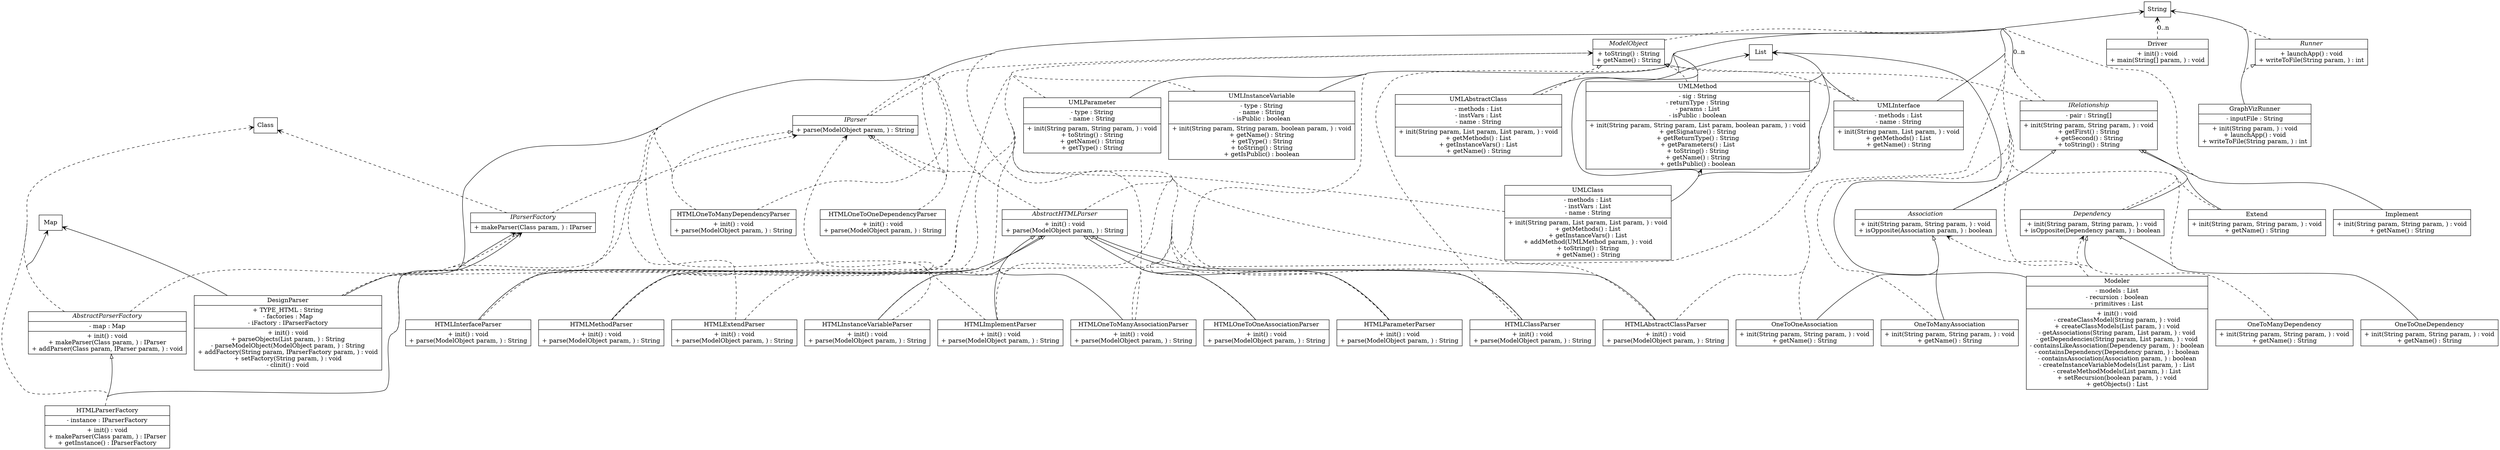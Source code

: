 digraph uml{rankdir=BT; concentrate=true;node[shape = box];DesignParser[shape = "record",label=<{ DesignParser|+ TYPE_HTML : String<br/>- factories : Map<br/>- iFactory : IParserFactory<br/>|+ init() : void<br/>+ parseObjects(List param, ) : String<br/>- parseModelObject(ModelObject param, ) : String<br/>+ addFactory(String param, IParserFactory param, ) : void<br/>+ setFactory(String param, ) : void<br/>- clinit() : void<br/>}>];DesignParser->String [arrowhead="vee"];DesignParser->Map [arrowhead="vee"];DesignParser->IParserFactory [arrowhead="vee"];DesignParser->List [arrowhead="vee",style="dashed"];DesignParser->ModelObject [arrowhead="vee",style="dashed"];DesignParser->IParserFactory [arrowhead="vee",style="dashed"];Driver[shape = "record",label=<{ Driver|+ init() : void<br/>+ main(String[] param, ) : void<br/>}>];Driver->String[] [arrowhead="vee",style="dashed",label="0..n"];Modeler[shape = "record",label=<{ Modeler|- models : List<br/>- recursion : boolean<br/>- primitives : List<br/>|+ init() : void<br/>- createClassModel(String param, ) : void<br/>+ createClassModels(List param, ) : void<br/>- getAssociations(String param, List param, ) : void<br/>- getDependencies(String param, List param, ) : void<br/>- containsLikeAssociation(Dependency param, ) : boolean<br/>- containsDependency(Dependency param, ) : boolean<br/>- containsAssociation(Association param, ) : boolean<br/>- createInstanceVariableModels(List param, ) : List<br/>- createMethodModels(List param, ) : List<br/>+ setRecursion(boolean param, ) : void<br/>+ getObjects() : List<br/>}>];Modeler->List [arrowhead="vee"];Modeler->List [arrowhead="vee"];Modeler->String [arrowhead="vee",style="dashed"];Modeler->List [arrowhead="vee",style="dashed"];Modeler->String [arrowhead="vee",style="dashed"];Modeler->List [arrowhead="vee",style="dashed"];Modeler->String [arrowhead="vee",style="dashed"];Modeler->List [arrowhead="vee",style="dashed"];Modeler->Dependency [arrowhead="vee",style="dashed"];Modeler->Dependency [arrowhead="vee",style="dashed"];Modeler->Association [arrowhead="vee",style="dashed"];Modeler->List [arrowhead="vee",style="dashed"];Modeler->List [arrowhead="vee",style="dashed"];Modeler->List [arrowhead="vee",style="dashed"];Modeler->List [arrowhead="vee",style="dashed"];Modeler->List [arrowhead="vee",style="dashed"];AbstractParserFactory->IParserFactory [arrowhead="onormal",style="dashed"];AbstractParserFactory[shape = "record",label=<{ <i>AbstractParserFactory</i>|- map : Map<br/>|+ init() : void<br/>+ makeParser(Class param, ) : IParser<br/>+ addParser(Class param, IParser param, ) : void<br/>}>];AbstractParserFactory->Map [arrowhead="vee"];AbstractParserFactory->IParser [arrowhead="vee",style="dashed"];AbstractParserFactory->Class [arrowhead="vee",style="dashed"];AbstractParserFactory->Class [arrowhead="vee",style="dashed"];AbstractParserFactory->IParser [arrowhead="vee",style="dashed"];HTMLParserFactory->AbstractParserFactory [arrowhead="onormal"];HTMLParserFactory[shape = "record",label=<{ HTMLParserFactory|- instance : IParserFactory<br/>|+ init() : void<br/>+ makeParser(Class param, ) : IParser<br/>+ getInstance() : IParserFactory<br/>}>];HTMLParserFactory->IParserFactory [arrowhead="vee"];HTMLParserFactory->IParser [arrowhead="vee",style="dashed"];HTMLParserFactory->Class [arrowhead="vee",style="dashed"];HTMLParserFactory->IParserFactory [arrowhead="vee",style="dashed"];IParserFactory[shape = "record",label=<{<i>IParserFactory</i>|+ makeParser(Class param, ) : IParser<br/>}>];IParserFactory->IParser [arrowhead="vee",style="dashed"];IParserFactory->Class [arrowhead="vee",style="dashed"];Association->IRelationship [arrowhead="onormal"];Association[shape = "record",label=<{ <i>Association</i>|+ init(String param, String param, ) : void<br/>+ isOpposite(Association param, ) : boolean<br/>}>];Association->String [arrowhead="vee",style="dashed"];Association->String [arrowhead="vee",style="dashed"];Dependency->IRelationship [arrowhead="onormal"];Dependency[shape = "record",label=<{ <i>Dependency</i>|+ init(String param, String param, ) : void<br/>+ isOpposite(Dependency param, ) : boolean<br/>}>];Dependency->String [arrowhead="vee",style="dashed"];Dependency->String [arrowhead="vee",style="dashed"];Extend->IRelationship [arrowhead="onormal"];Extend[shape = "record",label=<{ Extend|+ init(String param, String param, ) : void<br/>+ getName() : String<br/>}>];Extend->String [arrowhead="vee",style="dashed"];Extend->String [arrowhead="vee",style="dashed"];Extend->String [arrowhead="vee",style="dashed"];Implement->IRelationship [arrowhead="onormal"];Implement[shape = "record",label=<{ Implement|+ init(String param, String param, ) : void<br/>+ getName() : String<br/>}>];Implement->String [arrowhead="vee",style="dashed"];Implement->String [arrowhead="vee",style="dashed"];Implement->String [arrowhead="vee",style="dashed"];IRelationship->ModelObject [arrowhead="onormal",style="dashed"];IRelationship[shape = "record",label=<{ <i>IRelationship</i>|- pair : String[]<br/>|+ init(String param, String param, ) : void<br/>+ getFirst() : String<br/>+ getSecond() : String<br/>+ toString() : String<br/>}>];IRelationship->String[] [arrowhead="vee",label="0..n"];IRelationship->String [arrowhead="vee",style="dashed"];IRelationship->String [arrowhead="vee",style="dashed"];IRelationship->String [arrowhead="vee",style="dashed"];IRelationship->String [arrowhead="vee",style="dashed"];IRelationship->String [arrowhead="vee",style="dashed"];ModelObject[shape = "record",label=<{<i>ModelObject</i>|+ toString() : String<br/>+ getName() : String<br/>}>];ModelObject->String [arrowhead="vee",style="dashed"];ModelObject->String [arrowhead="vee",style="dashed"];OneToManyAssociation->Association [arrowhead="onormal"];OneToManyAssociation[shape = "record",label=<{ OneToManyAssociation|+ init(String param, String param, ) : void<br/>+ getName() : String<br/>}>];OneToManyAssociation->String [arrowhead="vee",style="dashed"];OneToManyAssociation->String [arrowhead="vee",style="dashed"];OneToManyAssociation->String [arrowhead="vee",style="dashed"];OneToManyDependency->Dependency [arrowhead="onormal"];OneToManyDependency[shape = "record",label=<{ OneToManyDependency|+ init(String param, String param, ) : void<br/>+ getName() : String<br/>}>];OneToManyDependency->String [arrowhead="vee",style="dashed"];OneToManyDependency->String [arrowhead="vee",style="dashed"];OneToManyDependency->String [arrowhead="vee",style="dashed"];OneToOneAssociation->Association [arrowhead="onormal"];OneToOneAssociation[shape = "record",label=<{ OneToOneAssociation|+ init(String param, String param, ) : void<br/>+ getName() : String<br/>}>];OneToOneAssociation->String [arrowhead="vee",style="dashed"];OneToOneAssociation->String [arrowhead="vee",style="dashed"];OneToOneAssociation->String [arrowhead="vee",style="dashed"];OneToOneDependency->Dependency [arrowhead="onormal"];OneToOneDependency[shape = "record",label=<{ OneToOneDependency|+ init(String param, String param, ) : void<br/>+ getName() : String<br/>}>];OneToOneDependency->String [arrowhead="vee",style="dashed"];OneToOneDependency->String [arrowhead="vee",style="dashed"];OneToOneDependency->String [arrowhead="vee",style="dashed"];UMLAbstractClass->ModelObject [arrowhead="onormal",style="dashed"];UMLAbstractClass[shape = "record",label=<{ UMLAbstractClass|- methods : List<br/>- instVars : List<br/>- name : String<br/>|+ init(String param, List param, List param, ) : void<br/>+ getMethods() : List<br/>+ getInstanceVars() : List<br/>+ getName() : String<br/>}>];UMLAbstractClass->List [arrowhead="vee"];UMLAbstractClass->List [arrowhead="vee"];UMLAbstractClass->String [arrowhead="vee"];UMLAbstractClass->String [arrowhead="vee",style="dashed"];UMLAbstractClass->List [arrowhead="vee",style="dashed"];UMLAbstractClass->List [arrowhead="vee",style="dashed"];UMLAbstractClass->List [arrowhead="vee",style="dashed"];UMLAbstractClass->List [arrowhead="vee",style="dashed"];UMLAbstractClass->String [arrowhead="vee",style="dashed"];UMLClass->ModelObject [arrowhead="onormal",style="dashed"];UMLClass[shape = "record",label=<{ UMLClass|- methods : List<br/>- instVars : List<br/>- name : String<br/>|+ init(String param, List param, List param, ) : void<br/>+ getMethods() : List<br/>+ getInstanceVars() : List<br/>+ addMethod(UMLMethod param, ) : void<br/>+ toString() : String<br/>+ getName() : String<br/>}>];UMLClass->List [arrowhead="vee"];UMLClass->List [arrowhead="vee"];UMLClass->String [arrowhead="vee"];UMLClass->String [arrowhead="vee",style="dashed"];UMLClass->List [arrowhead="vee",style="dashed"];UMLClass->List [arrowhead="vee",style="dashed"];UMLClass->List [arrowhead="vee",style="dashed"];UMLClass->List [arrowhead="vee",style="dashed"];UMLClass->UMLMethod [arrowhead="vee",style="dashed"];UMLClass->String [arrowhead="vee",style="dashed"];UMLClass->String [arrowhead="vee",style="dashed"];UMLInstanceVariable->ModelObject [arrowhead="onormal",style="dashed"];UMLInstanceVariable[shape = "record",label=<{ UMLInstanceVariable|- type : String<br/>- name : String<br/>- isPublic : boolean<br/>|+ init(String param, String param, boolean param, ) : void<br/>+ getName() : String<br/>+ getType() : String<br/>+ toString() : String<br/>+ getIsPublic() : boolean<br/>}>];UMLInstanceVariable->String [arrowhead="vee"];UMLInstanceVariable->String [arrowhead="vee"];UMLInstanceVariable->String [arrowhead="vee",style="dashed"];UMLInstanceVariable->String [arrowhead="vee",style="dashed"];UMLInstanceVariable->String [arrowhead="vee",style="dashed"];UMLInstanceVariable->String [arrowhead="vee",style="dashed"];UMLInstanceVariable->String [arrowhead="vee",style="dashed"];UMLInterface->ModelObject [arrowhead="onormal",style="dashed"];UMLInterface[shape = "record",label=<{ UMLInterface|- methods : List<br/>- name : String<br/>|+ init(String param, List param, ) : void<br/>+ getMethods() : List<br/>+ getName() : String<br/>}>];UMLInterface->List [arrowhead="vee"];UMLInterface->String [arrowhead="vee"];UMLInterface->String [arrowhead="vee",style="dashed"];UMLInterface->List [arrowhead="vee",style="dashed"];UMLInterface->List [arrowhead="vee",style="dashed"];UMLInterface->String [arrowhead="vee",style="dashed"];UMLMethod->ModelObject [arrowhead="onormal",style="dashed"];UMLMethod[shape = "record",label=<{ UMLMethod|- sig : String<br/>- returnType : String<br/>- params : List<br/>- isPublic : boolean<br/>|+ init(String param, String param, List param, boolean param, ) : void<br/>+ getSignature() : String<br/>+ getReturnType() : String<br/>+ getParameters() : List<br/>+ toString() : String<br/>+ getName() : String<br/>+ getIsPublic() : boolean<br/>}>];UMLMethod->String [arrowhead="vee"];UMLMethod->String [arrowhead="vee"];UMLMethod->List [arrowhead="vee"];UMLMethod->String [arrowhead="vee",style="dashed"];UMLMethod->String [arrowhead="vee",style="dashed"];UMLMethod->List [arrowhead="vee",style="dashed"];UMLMethod->String [arrowhead="vee",style="dashed"];UMLMethod->String [arrowhead="vee",style="dashed"];UMLMethod->List [arrowhead="vee",style="dashed"];UMLMethod->String [arrowhead="vee",style="dashed"];UMLMethod->String [arrowhead="vee",style="dashed"];UMLParameter->ModelObject [arrowhead="onormal",style="dashed"];UMLParameter[shape = "record",label=<{ UMLParameter|- type : String<br/>- name : String<br/>|+ init(String param, String param, ) : void<br/>+ toString() : String<br/>+ getName() : String<br/>+ getType() : String<br/>}>];UMLParameter->String [arrowhead="vee"];UMLParameter->String [arrowhead="vee"];UMLParameter->String [arrowhead="vee",style="dashed"];UMLParameter->String [arrowhead="vee",style="dashed"];UMLParameter->String [arrowhead="vee",style="dashed"];UMLParameter->String [arrowhead="vee",style="dashed"];UMLParameter->String [arrowhead="vee",style="dashed"];AbstractHTMLParser->IParser [arrowhead="onormal",style="dashed"];AbstractHTMLParser[shape = "record",label=<{ <i>AbstractHTMLParser</i>|+ init() : void<br/>+ parse(ModelObject param, ) : String<br/>}>];AbstractHTMLParser->String [arrowhead="vee",style="dashed"];AbstractHTMLParser->ModelObject [arrowhead="vee",style="dashed"];HTMLAbstractClassParser->AbstractHTMLParser [arrowhead="onormal"];HTMLAbstractClassParser[shape = "record",label=<{ HTMLAbstractClassParser|+ init() : void<br/>+ parse(ModelObject param, ) : String<br/>}>];HTMLAbstractClassParser->String [arrowhead="vee",style="dashed"];HTMLAbstractClassParser->ModelObject [arrowhead="vee",style="dashed"];HTMLClassParser->AbstractHTMLParser [arrowhead="onormal"];HTMLClassParser[shape = "record",label=<{ HTMLClassParser|+ init() : void<br/>+ parse(ModelObject param, ) : String<br/>}>];HTMLClassParser->String [arrowhead="vee",style="dashed"];HTMLClassParser->ModelObject [arrowhead="vee",style="dashed"];HTMLExtendParser->AbstractHTMLParser [arrowhead="onormal"];HTMLExtendParser[shape = "record",label=<{ HTMLExtendParser|+ init() : void<br/>+ parse(ModelObject param, ) : String<br/>}>];HTMLExtendParser->String [arrowhead="vee",style="dashed"];HTMLExtendParser->ModelObject [arrowhead="vee",style="dashed"];HTMLImplementParser->AbstractHTMLParser [arrowhead="onormal"];HTMLImplementParser[shape = "record",label=<{ HTMLImplementParser|+ init() : void<br/>+ parse(ModelObject param, ) : String<br/>}>];HTMLImplementParser->String [arrowhead="vee",style="dashed"];HTMLImplementParser->ModelObject [arrowhead="vee",style="dashed"];HTMLInstanceVariableParser->AbstractHTMLParser [arrowhead="onormal"];HTMLInstanceVariableParser[shape = "record",label=<{ HTMLInstanceVariableParser|+ init() : void<br/>+ parse(ModelObject param, ) : String<br/>}>];HTMLInstanceVariableParser->String [arrowhead="vee",style="dashed"];HTMLInstanceVariableParser->ModelObject [arrowhead="vee",style="dashed"];HTMLInterfaceParser->AbstractHTMLParser [arrowhead="onormal"];HTMLInterfaceParser[shape = "record",label=<{ HTMLInterfaceParser|+ init() : void<br/>+ parse(ModelObject param, ) : String<br/>}>];HTMLInterfaceParser->String [arrowhead="vee",style="dashed"];HTMLInterfaceParser->ModelObject [arrowhead="vee",style="dashed"];HTMLMethodParser->AbstractHTMLParser [arrowhead="onormal"];HTMLMethodParser[shape = "record",label=<{ HTMLMethodParser|+ init() : void<br/>+ parse(ModelObject param, ) : String<br/>}>];HTMLMethodParser->String [arrowhead="vee",style="dashed"];HTMLMethodParser->ModelObject [arrowhead="vee",style="dashed"];HTMLOneToManyAssociationParser->AbstractHTMLParser [arrowhead="onormal"];HTMLOneToManyAssociationParser[shape = "record",label=<{ HTMLOneToManyAssociationParser|+ init() : void<br/>+ parse(ModelObject param, ) : String<br/>}>];HTMLOneToManyAssociationParser->String [arrowhead="vee",style="dashed"];HTMLOneToManyAssociationParser->ModelObject [arrowhead="vee",style="dashed"];HTMLOneToManyDependencyParser->IParser [arrowhead="onormal",style="dashed"];HTMLOneToManyDependencyParser[shape = "record",label=<{ HTMLOneToManyDependencyParser|+ init() : void<br/>+ parse(ModelObject param, ) : String<br/>}>];HTMLOneToManyDependencyParser->String [arrowhead="vee",style="dashed"];HTMLOneToManyDependencyParser->ModelObject [arrowhead="vee",style="dashed"];HTMLOneToOneAssociationParser->AbstractHTMLParser [arrowhead="onormal"];HTMLOneToOneAssociationParser[shape = "record",label=<{ HTMLOneToOneAssociationParser|+ init() : void<br/>+ parse(ModelObject param, ) : String<br/>}>];HTMLOneToOneAssociationParser->String [arrowhead="vee",style="dashed"];HTMLOneToOneAssociationParser->ModelObject [arrowhead="vee",style="dashed"];HTMLOneToOneDependencyParser->IParser [arrowhead="onormal",style="dashed"];HTMLOneToOneDependencyParser[shape = "record",label=<{ HTMLOneToOneDependencyParser|+ init() : void<br/>+ parse(ModelObject param, ) : String<br/>}>];HTMLOneToOneDependencyParser->String [arrowhead="vee",style="dashed"];HTMLOneToOneDependencyParser->ModelObject [arrowhead="vee",style="dashed"];HTMLParameterParser->AbstractHTMLParser [arrowhead="onormal"];HTMLParameterParser[shape = "record",label=<{ HTMLParameterParser|+ init() : void<br/>+ parse(ModelObject param, ) : String<br/>}>];HTMLParameterParser->String [arrowhead="vee",style="dashed"];HTMLParameterParser->ModelObject [arrowhead="vee",style="dashed"];IParser[shape = "record",label=<{<i>IParser</i>|+ parse(ModelObject param, ) : String<br/>}>];IParser->String [arrowhead="vee",style="dashed"];IParser->ModelObject [arrowhead="vee",style="dashed"];GraphVizRunner->Runner [arrowhead="onormal",style="dashed"];GraphVizRunner[shape = "record",label=<{ GraphVizRunner|- inputFile : String<br/>|+ init(String param, ) : void<br/>+ launchApp() : void<br/>+ writeToFile(String param, ) : int<br/>}>];GraphVizRunner->String [arrowhead="vee"];GraphVizRunner->String [arrowhead="vee",style="dashed"];GraphVizRunner->String [arrowhead="vee",style="dashed"];Runner[shape = "record",label=<{<i>Runner</i>|+ launchApp() : void<br/>+ writeToFile(String param, ) : int<br/>}>];Runner->String [arrowhead="vee",style="dashed"];}
